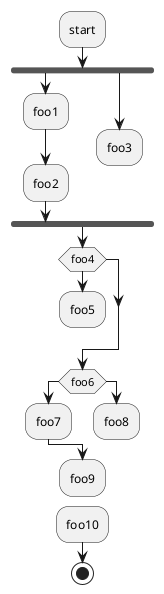 {
  "sha1": "rkk22s83d42icw5zjxif8n8utmoxx2o",
  "insertion": {
    "when": "2024-06-04T17:28:43.947Z",
    "user": "plantuml@gmail.com"
  }
}
@startuml
:start;
fork
  :foo1;
  :foo2;
fork again
  :foo3;
  kill
endfork
if (foo4) then
  :foo5;
  kill
endif
if (foo6) then
  :foo7;
else
  :foo8;
  kill
endif
:foo9;
kill
:foo10;
stop
@enduml
